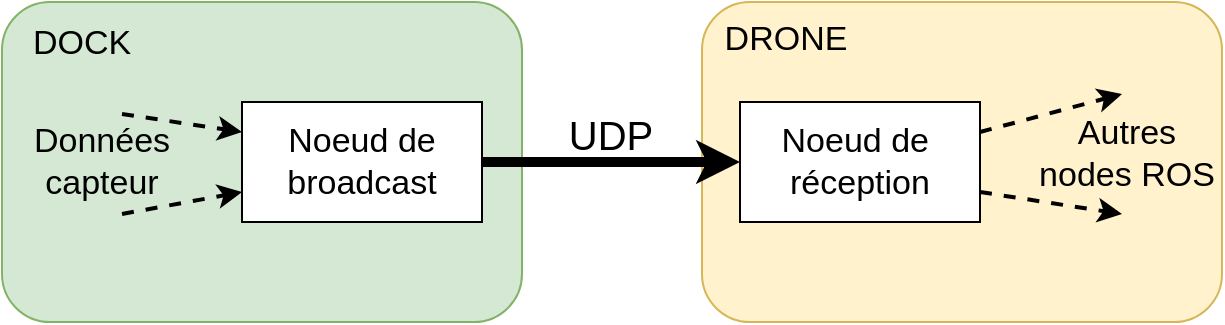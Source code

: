 <mxfile>
    <diagram id="f3r-tV9MKNCZepJrat7D" name="Page-1">
        <mxGraphModel dx="681" dy="764" grid="1" gridSize="10" guides="1" tooltips="1" connect="1" arrows="1" fold="1" page="1" pageScale="1" pageWidth="1169" pageHeight="827" math="0" shadow="0">
            <root>
                <mxCell id="0"/>
                <mxCell id="1" parent="0"/>
                <mxCell id="2" value="" style="rounded=1;whiteSpace=wrap;html=1;fillColor=#d5e8d4;strokeColor=#82b366;connectable=0;allowArrows=0;" vertex="1" parent="1">
                    <mxGeometry x="40" y="334" width="260" height="160" as="geometry"/>
                </mxCell>
                <mxCell id="3" value="" style="rounded=1;whiteSpace=wrap;html=1;fillColor=#fff2cc;strokeColor=#d6b656;connectable=0;allowArrows=0;" vertex="1" parent="1">
                    <mxGeometry x="390" y="334" width="260" height="160" as="geometry"/>
                </mxCell>
                <mxCell id="4" value="&lt;font style=&quot;font-size: 17px;&quot;&gt;Noeud de&lt;br&gt;broadcast&lt;/font&gt;" style="rounded=0;whiteSpace=wrap;html=1;" vertex="1" parent="1">
                    <mxGeometry x="160" y="384" width="120" height="60" as="geometry"/>
                </mxCell>
                <mxCell id="5" value="&lt;font style=&quot;font-size: 17px;&quot;&gt;Noeud de&amp;nbsp;&lt;br&gt;réception&lt;/font&gt;" style="rounded=0;whiteSpace=wrap;html=1;" vertex="1" parent="1">
                    <mxGeometry x="409" y="384" width="120" height="60" as="geometry"/>
                </mxCell>
                <mxCell id="6" value="" style="endArrow=classic;html=1;exitX=1;exitY=0.5;exitDx=0;exitDy=0;entryX=0;entryY=0.5;entryDx=0;entryDy=0;strokeWidth=5;" edge="1" parent="1" source="4" target="5">
                    <mxGeometry width="50" height="50" relative="1" as="geometry">
                        <mxPoint x="310" y="420" as="sourcePoint"/>
                        <mxPoint x="360" y="370" as="targetPoint"/>
                    </mxGeometry>
                </mxCell>
                <mxCell id="7" value="UDP" style="edgeLabel;html=1;align=center;verticalAlign=middle;resizable=0;points=[];fontSize=20;labelBackgroundColor=none;" vertex="1" connectable="0" parent="6">
                    <mxGeometry x="0.333" y="-1" relative="1" as="geometry">
                        <mxPoint x="-22" y="-15" as="offset"/>
                    </mxGeometry>
                </mxCell>
                <mxCell id="8" value="DOCK" style="text;html=1;strokeColor=none;fillColor=none;align=center;verticalAlign=middle;whiteSpace=wrap;rounded=0;labelBackgroundColor=none;fontSize=17;" vertex="1" parent="1">
                    <mxGeometry x="50" y="340" width="60" height="30" as="geometry"/>
                </mxCell>
                <mxCell id="9" value="DRONE" style="text;html=1;strokeColor=none;fillColor=none;align=center;verticalAlign=middle;whiteSpace=wrap;rounded=0;labelBackgroundColor=none;fontSize=17;" vertex="1" parent="1">
                    <mxGeometry x="402" y="338" width="60" height="30" as="geometry"/>
                </mxCell>
                <mxCell id="11" value="" style="endArrow=classic;html=1;strokeWidth=2;fontSize=17;dashed=1;entryX=0;entryY=0.25;entryDx=0;entryDy=0;" edge="1" parent="1" target="4">
                    <mxGeometry width="50" height="50" relative="1" as="geometry">
                        <mxPoint x="100" y="390" as="sourcePoint"/>
                        <mxPoint x="370" y="450" as="targetPoint"/>
                    </mxGeometry>
                </mxCell>
                <mxCell id="12" value="" style="endArrow=classic;html=1;strokeWidth=2;fontSize=17;dashed=1;entryX=0;entryY=0.75;entryDx=0;entryDy=0;" edge="1" parent="1" target="4">
                    <mxGeometry width="50" height="50" relative="1" as="geometry">
                        <mxPoint x="100" y="440" as="sourcePoint"/>
                        <mxPoint x="140" y="444" as="targetPoint"/>
                    </mxGeometry>
                </mxCell>
                <mxCell id="13" value="Données capteur" style="text;html=1;strokeColor=none;fillColor=none;align=center;verticalAlign=middle;whiteSpace=wrap;rounded=0;labelBackgroundColor=none;fontSize=17;" vertex="1" parent="1">
                    <mxGeometry x="60" y="399" width="60" height="30" as="geometry"/>
                </mxCell>
                <mxCell id="14" value="" style="endArrow=classic;html=1;strokeWidth=2;fontSize=17;dashed=1;exitX=1;exitY=0.25;exitDx=0;exitDy=0;" edge="1" parent="1" source="5">
                    <mxGeometry width="50" height="50" relative="1" as="geometry">
                        <mxPoint x="540" y="401" as="sourcePoint"/>
                        <mxPoint x="600" y="380" as="targetPoint"/>
                    </mxGeometry>
                </mxCell>
                <mxCell id="15" value="" style="endArrow=classic;html=1;strokeWidth=2;fontSize=17;dashed=1;exitX=1;exitY=0.75;exitDx=0;exitDy=0;" edge="1" parent="1" source="5">
                    <mxGeometry width="50" height="50" relative="1" as="geometry">
                        <mxPoint x="539" y="409" as="sourcePoint"/>
                        <mxPoint x="600" y="440" as="targetPoint"/>
                    </mxGeometry>
                </mxCell>
                <mxCell id="16" value="Autres nodes ROS" style="text;html=1;strokeColor=none;fillColor=none;align=center;verticalAlign=middle;whiteSpace=wrap;rounded=0;labelBackgroundColor=none;fontSize=17;" vertex="1" parent="1">
                    <mxGeometry x="555" y="395" width="95" height="30" as="geometry"/>
                </mxCell>
            </root>
        </mxGraphModel>
    </diagram>
</mxfile>